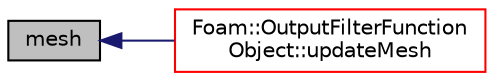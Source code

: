 digraph "mesh"
{
  bgcolor="transparent";
  edge [fontname="Helvetica",fontsize="10",labelfontname="Helvetica",labelfontsize="10"];
  node [fontname="Helvetica",fontsize="10",shape=record];
  rankdir="LR";
  Node1 [label="mesh",height=0.2,width=0.4,color="black", fillcolor="grey75", style="filled", fontcolor="black"];
  Node1 -> Node2 [dir="back",color="midnightblue",fontsize="10",style="solid",fontname="Helvetica"];
  Node2 [label="Foam::OutputFilterFunction\lObject::updateMesh",height=0.2,width=0.4,color="red",URL="$a01790.html#a9c8cde0b192708d622d874f8cc2df66d",tooltip="Update for changes of mesh. "];
}

